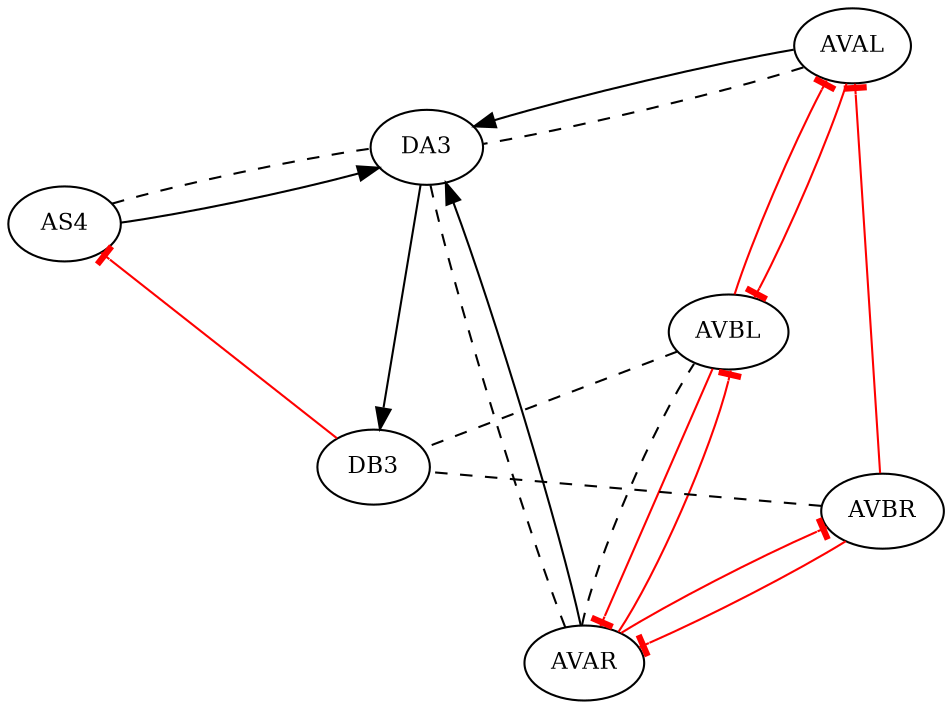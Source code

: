 digraph exp {
graph [layout = neato];
splines=true; sep="+25,25"; overlap=false; fontsize=12;
node [fontsize=11]; AS4; AVAL; AVAR; AVBL; AVBR; DA3; DB3; 
AVAL -> DA3 [style="dashed" minlen=2 arrowhead="none"];
AVAR -> AVBL [style="dashed" minlen=2 arrowhead="none"];
AVAR -> DA3 [style="dashed" minlen=2 arrowhead="none"];
AVBL -> DB3 [style="dashed" minlen=2 arrowhead="none"];
AVBR -> DB3 [style="dashed" minlen=2 arrowhead="none"];
AS4 -> DA3 [style="dashed" minlen=2 arrowhead="none"];
AVAL -> AVBL [minlen=2 color=red arrowhead="tee"];
AVAL -> DA3 [minlen=2 color="black"];
AVAR -> AVBL [minlen=2 color=red arrowhead="tee"];
AVAR -> AVBR [minlen=2 color=red arrowhead="tee"];
AVAR -> DA3 [minlen=2 color="black"];
AVBL -> AVAL [minlen=2 color=red arrowhead="tee"];
AVBL -> AVAR [minlen=2 color=red arrowhead="tee"];
AVBR -> AVAL [minlen=2 color=red arrowhead="tee"];
AVBR -> AVAR [minlen=2 color=red arrowhead="tee"];
DA3 -> DB3 [minlen=2 color="black"];
DB3 -> AS4 [minlen=2 color=red arrowhead="tee"];
AS4 -> DA3 [minlen=2 color="black"];
}
